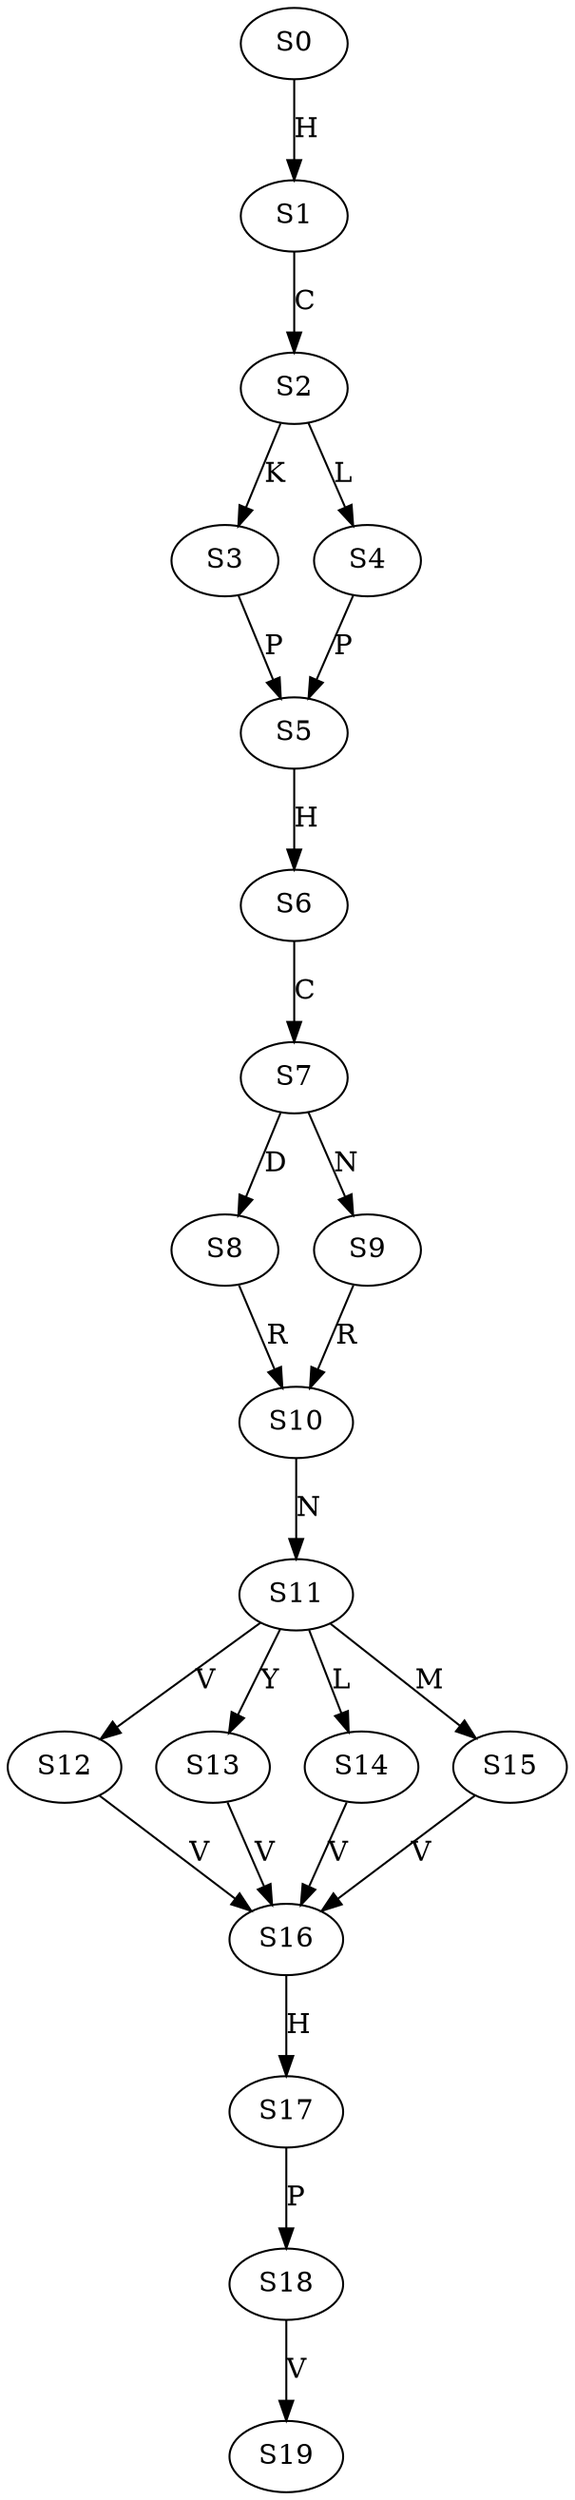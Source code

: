 strict digraph  {
	S0 -> S1 [ label = H ];
	S1 -> S2 [ label = C ];
	S2 -> S3 [ label = K ];
	S2 -> S4 [ label = L ];
	S3 -> S5 [ label = P ];
	S4 -> S5 [ label = P ];
	S5 -> S6 [ label = H ];
	S6 -> S7 [ label = C ];
	S7 -> S8 [ label = D ];
	S7 -> S9 [ label = N ];
	S8 -> S10 [ label = R ];
	S9 -> S10 [ label = R ];
	S10 -> S11 [ label = N ];
	S11 -> S12 [ label = V ];
	S11 -> S13 [ label = Y ];
	S11 -> S14 [ label = L ];
	S11 -> S15 [ label = M ];
	S12 -> S16 [ label = V ];
	S13 -> S16 [ label = V ];
	S14 -> S16 [ label = V ];
	S15 -> S16 [ label = V ];
	S16 -> S17 [ label = H ];
	S17 -> S18 [ label = P ];
	S18 -> S19 [ label = V ];
}

